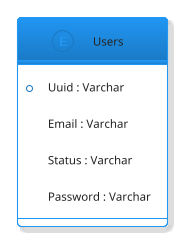 @startuml
!theme materia-outline
skinparam componentStyle uml1
skinparam linetype polyline

skinparam interfaceBackgroundColor #white
skinparam interfaceBorderColor #DodgerBlue
skinparam interfaceBorderThickness 2

skinparam arrowLollipopColor #White

entity "Users" as e01 {


*Uuid : Varchar
Email : Varchar
Status : Varchar
Password : Varchar
}
@enduml